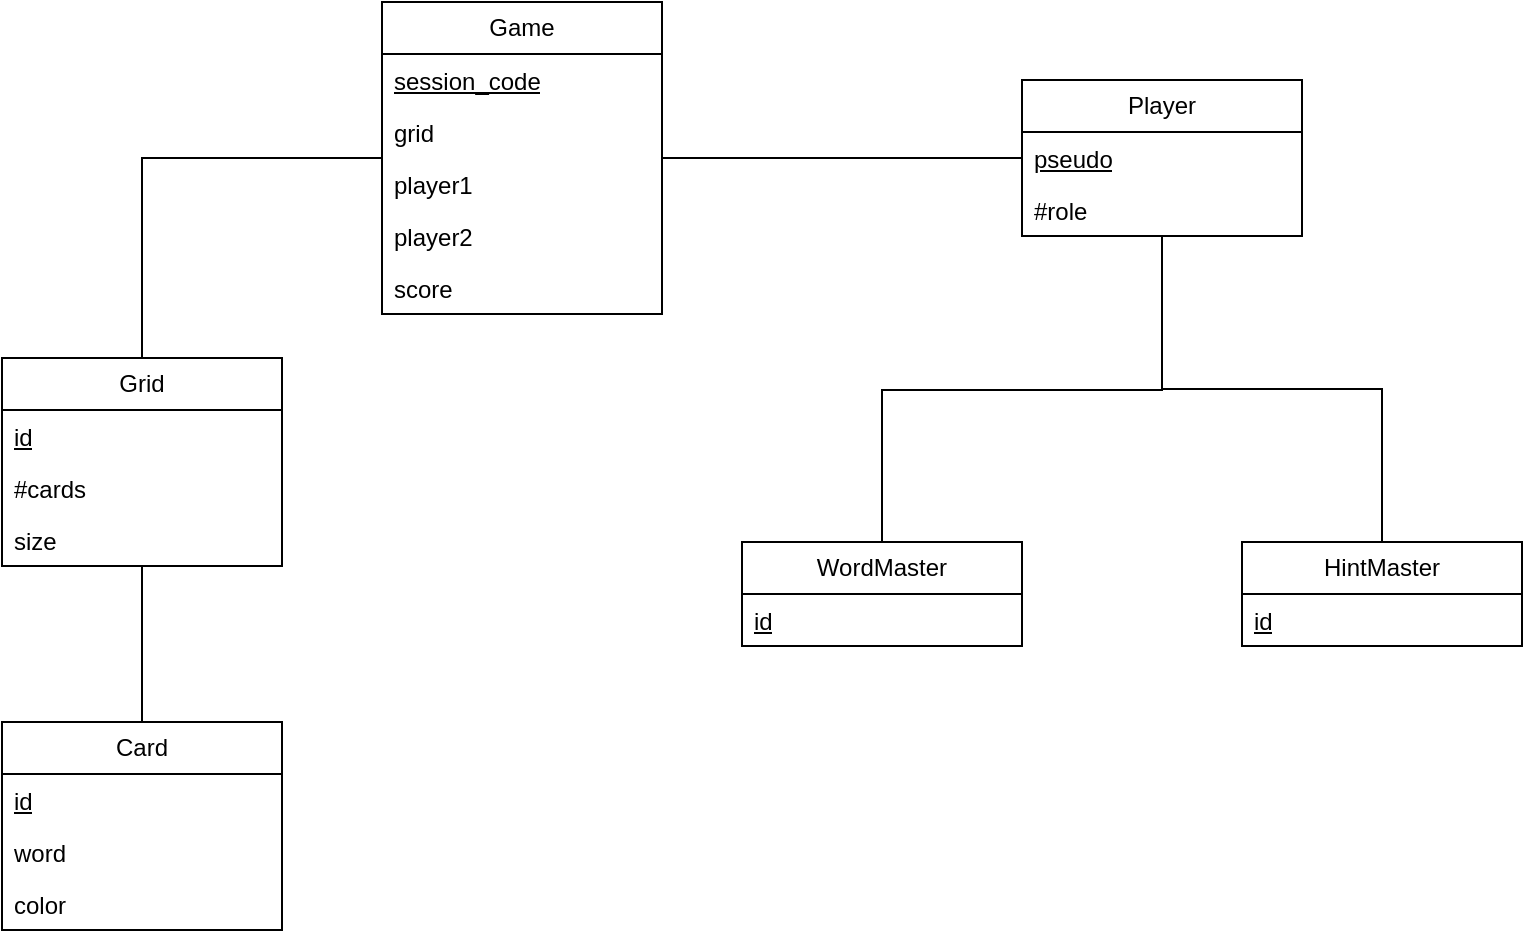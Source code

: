 <mxfile version="24.4.14" type="github">
  <diagram name="Page-1" id="bULinHIrzRMRAssg-DR1">
    <mxGraphModel dx="1050" dy="522" grid="1" gridSize="10" guides="1" tooltips="1" connect="1" arrows="1" fold="1" page="1" pageScale="1" pageWidth="1169" pageHeight="827" math="0" shadow="0">
      <root>
        <mxCell id="0" />
        <mxCell id="1" parent="0" />
        <mxCell id="41feGYyov1eM8qyhhKeD-32" style="edgeStyle=orthogonalEdgeStyle;rounded=0;orthogonalLoop=1;jettySize=auto;html=1;endArrow=none;endFill=0;" parent="1" source="41feGYyov1eM8qyhhKeD-1" target="41feGYyov1eM8qyhhKeD-20" edge="1">
          <mxGeometry relative="1" as="geometry" />
        </mxCell>
        <mxCell id="41feGYyov1eM8qyhhKeD-36" style="edgeStyle=orthogonalEdgeStyle;rounded=0;orthogonalLoop=1;jettySize=auto;html=1;endArrow=none;endFill=0;" parent="1" source="41feGYyov1eM8qyhhKeD-1" target="41feGYyov1eM8qyhhKeD-10" edge="1">
          <mxGeometry relative="1" as="geometry" />
        </mxCell>
        <mxCell id="41feGYyov1eM8qyhhKeD-1" value="Game" style="swimlane;fontStyle=0;childLayout=stackLayout;horizontal=1;startSize=26;fillColor=none;horizontalStack=0;resizeParent=1;resizeParentMax=0;resizeLast=0;collapsible=1;marginBottom=0;whiteSpace=wrap;html=1;" parent="1" vertex="1">
          <mxGeometry x="240" y="80" width="140" height="156" as="geometry" />
        </mxCell>
        <mxCell id="41feGYyov1eM8qyhhKeD-2" value="&lt;u&gt;session_code&lt;/u&gt;" style="text;strokeColor=none;fillColor=none;align=left;verticalAlign=top;spacingLeft=4;spacingRight=4;overflow=hidden;rotatable=0;points=[[0,0.5],[1,0.5]];portConstraint=eastwest;whiteSpace=wrap;html=1;" parent="41feGYyov1eM8qyhhKeD-1" vertex="1">
          <mxGeometry y="26" width="140" height="26" as="geometry" />
        </mxCell>
        <mxCell id="41feGYyov1eM8qyhhKeD-3" value="grid" style="text;strokeColor=none;fillColor=none;align=left;verticalAlign=top;spacingLeft=4;spacingRight=4;overflow=hidden;rotatable=0;points=[[0,0.5],[1,0.5]];portConstraint=eastwest;whiteSpace=wrap;html=1;" parent="41feGYyov1eM8qyhhKeD-1" vertex="1">
          <mxGeometry y="52" width="140" height="26" as="geometry" />
        </mxCell>
        <mxCell id="41feGYyov1eM8qyhhKeD-4" value="player1" style="text;strokeColor=none;fillColor=none;align=left;verticalAlign=top;spacingLeft=4;spacingRight=4;overflow=hidden;rotatable=0;points=[[0,0.5],[1,0.5]];portConstraint=eastwest;whiteSpace=wrap;html=1;" parent="41feGYyov1eM8qyhhKeD-1" vertex="1">
          <mxGeometry y="78" width="140" height="26" as="geometry" />
        </mxCell>
        <mxCell id="41feGYyov1eM8qyhhKeD-6" value="player2" style="text;strokeColor=none;fillColor=none;align=left;verticalAlign=top;spacingLeft=4;spacingRight=4;overflow=hidden;rotatable=0;points=[[0,0.5],[1,0.5]];portConstraint=eastwest;whiteSpace=wrap;html=1;" parent="41feGYyov1eM8qyhhKeD-1" vertex="1">
          <mxGeometry y="104" width="140" height="26" as="geometry" />
        </mxCell>
        <mxCell id="41feGYyov1eM8qyhhKeD-7" value="score" style="text;strokeColor=none;fillColor=none;align=left;verticalAlign=top;spacingLeft=4;spacingRight=4;overflow=hidden;rotatable=0;points=[[0,0.5],[1,0.5]];portConstraint=eastwest;whiteSpace=wrap;html=1;" parent="41feGYyov1eM8qyhhKeD-1" vertex="1">
          <mxGeometry y="130" width="140" height="26" as="geometry" />
        </mxCell>
        <mxCell id="41feGYyov1eM8qyhhKeD-37" style="edgeStyle=orthogonalEdgeStyle;rounded=0;orthogonalLoop=1;jettySize=auto;html=1;endArrow=none;endFill=0;" parent="1" source="41feGYyov1eM8qyhhKeD-10" target="41feGYyov1eM8qyhhKeD-16" edge="1">
          <mxGeometry relative="1" as="geometry">
            <Array as="points">
              <mxPoint x="630" y="274" />
              <mxPoint x="490" y="274" />
            </Array>
          </mxGeometry>
        </mxCell>
        <mxCell id="41feGYyov1eM8qyhhKeD-38" style="edgeStyle=orthogonalEdgeStyle;rounded=0;orthogonalLoop=1;jettySize=auto;html=1;endArrow=none;endFill=0;" parent="1" source="41feGYyov1eM8qyhhKeD-10" target="41feGYyov1eM8qyhhKeD-30" edge="1">
          <mxGeometry relative="1" as="geometry" />
        </mxCell>
        <mxCell id="41feGYyov1eM8qyhhKeD-10" value="Player" style="swimlane;fontStyle=0;childLayout=stackLayout;horizontal=1;startSize=26;fillColor=none;horizontalStack=0;resizeParent=1;resizeParentMax=0;resizeLast=0;collapsible=1;marginBottom=0;whiteSpace=wrap;html=1;" parent="1" vertex="1">
          <mxGeometry x="560" y="119" width="140" height="78" as="geometry" />
        </mxCell>
        <mxCell id="41feGYyov1eM8qyhhKeD-11" value="&lt;u&gt;pseudo&lt;/u&gt;" style="text;strokeColor=none;fillColor=none;align=left;verticalAlign=top;spacingLeft=4;spacingRight=4;overflow=hidden;rotatable=0;points=[[0,0.5],[1,0.5]];portConstraint=eastwest;whiteSpace=wrap;html=1;" parent="41feGYyov1eM8qyhhKeD-10" vertex="1">
          <mxGeometry y="26" width="140" height="26" as="geometry" />
        </mxCell>
        <mxCell id="41feGYyov1eM8qyhhKeD-12" value="#role" style="text;strokeColor=none;fillColor=none;align=left;verticalAlign=top;spacingLeft=4;spacingRight=4;overflow=hidden;rotatable=0;points=[[0,0.5],[1,0.5]];portConstraint=eastwest;whiteSpace=wrap;html=1;" parent="41feGYyov1eM8qyhhKeD-10" vertex="1">
          <mxGeometry y="52" width="140" height="26" as="geometry" />
        </mxCell>
        <mxCell id="41feGYyov1eM8qyhhKeD-16" value="WordMaster" style="swimlane;fontStyle=0;childLayout=stackLayout;horizontal=1;startSize=26;fillColor=none;horizontalStack=0;resizeParent=1;resizeParentMax=0;resizeLast=0;collapsible=1;marginBottom=0;whiteSpace=wrap;html=1;" parent="1" vertex="1">
          <mxGeometry x="420" y="350" width="140" height="52" as="geometry" />
        </mxCell>
        <mxCell id="41feGYyov1eM8qyhhKeD-18" value="&lt;u&gt;id&lt;/u&gt;" style="text;strokeColor=none;fillColor=none;align=left;verticalAlign=top;spacingLeft=4;spacingRight=4;overflow=hidden;rotatable=0;points=[[0,0.5],[1,0.5]];portConstraint=eastwest;whiteSpace=wrap;html=1;" parent="41feGYyov1eM8qyhhKeD-16" vertex="1">
          <mxGeometry y="26" width="140" height="26" as="geometry" />
        </mxCell>
        <mxCell id="41feGYyov1eM8qyhhKeD-39" style="edgeStyle=orthogonalEdgeStyle;rounded=0;orthogonalLoop=1;jettySize=auto;html=1;endArrow=none;endFill=0;" parent="1" source="41feGYyov1eM8qyhhKeD-20" target="41feGYyov1eM8qyhhKeD-26" edge="1">
          <mxGeometry relative="1" as="geometry" />
        </mxCell>
        <mxCell id="41feGYyov1eM8qyhhKeD-20" value="Grid" style="swimlane;fontStyle=0;childLayout=stackLayout;horizontal=1;startSize=26;fillColor=none;horizontalStack=0;resizeParent=1;resizeParentMax=0;resizeLast=0;collapsible=1;marginBottom=0;whiteSpace=wrap;html=1;" parent="1" vertex="1">
          <mxGeometry x="50" y="258" width="140" height="104" as="geometry" />
        </mxCell>
        <mxCell id="41feGYyov1eM8qyhhKeD-21" value="&lt;u&gt;id&lt;/u&gt;" style="text;strokeColor=none;fillColor=none;align=left;verticalAlign=top;spacingLeft=4;spacingRight=4;overflow=hidden;rotatable=0;points=[[0,0.5],[1,0.5]];portConstraint=eastwest;whiteSpace=wrap;html=1;" parent="41feGYyov1eM8qyhhKeD-20" vertex="1">
          <mxGeometry y="26" width="140" height="26" as="geometry" />
        </mxCell>
        <mxCell id="41feGYyov1eM8qyhhKeD-40" value="#cards" style="text;strokeColor=none;fillColor=none;align=left;verticalAlign=top;spacingLeft=4;spacingRight=4;overflow=hidden;rotatable=0;points=[[0,0.5],[1,0.5]];portConstraint=eastwest;whiteSpace=wrap;html=1;" parent="41feGYyov1eM8qyhhKeD-20" vertex="1">
          <mxGeometry y="52" width="140" height="26" as="geometry" />
        </mxCell>
        <mxCell id="41feGYyov1eM8qyhhKeD-22" value="size" style="text;strokeColor=none;fillColor=none;align=left;verticalAlign=top;spacingLeft=4;spacingRight=4;overflow=hidden;rotatable=0;points=[[0,0.5],[1,0.5]];portConstraint=eastwest;whiteSpace=wrap;html=1;" parent="41feGYyov1eM8qyhhKeD-20" vertex="1">
          <mxGeometry y="78" width="140" height="26" as="geometry" />
        </mxCell>
        <mxCell id="41feGYyov1eM8qyhhKeD-26" value="Card" style="swimlane;fontStyle=0;childLayout=stackLayout;horizontal=1;startSize=26;fillColor=none;horizontalStack=0;resizeParent=1;resizeParentMax=0;resizeLast=0;collapsible=1;marginBottom=0;whiteSpace=wrap;html=1;" parent="1" vertex="1">
          <mxGeometry x="50" y="440" width="140" height="104" as="geometry" />
        </mxCell>
        <mxCell id="41feGYyov1eM8qyhhKeD-27" value="&lt;u&gt;id&lt;/u&gt;" style="text;strokeColor=none;fillColor=none;align=left;verticalAlign=top;spacingLeft=4;spacingRight=4;overflow=hidden;rotatable=0;points=[[0,0.5],[1,0.5]];portConstraint=eastwest;whiteSpace=wrap;html=1;" parent="41feGYyov1eM8qyhhKeD-26" vertex="1">
          <mxGeometry y="26" width="140" height="26" as="geometry" />
        </mxCell>
        <mxCell id="41feGYyov1eM8qyhhKeD-28" value="word" style="text;strokeColor=none;fillColor=none;align=left;verticalAlign=top;spacingLeft=4;spacingRight=4;overflow=hidden;rotatable=0;points=[[0,0.5],[1,0.5]];portConstraint=eastwest;whiteSpace=wrap;html=1;" parent="41feGYyov1eM8qyhhKeD-26" vertex="1">
          <mxGeometry y="52" width="140" height="26" as="geometry" />
        </mxCell>
        <mxCell id="xzaFgJdzzJLVi3Fy9hRb-1" value="color" style="text;strokeColor=none;fillColor=none;align=left;verticalAlign=top;spacingLeft=4;spacingRight=4;overflow=hidden;rotatable=0;points=[[0,0.5],[1,0.5]];portConstraint=eastwest;whiteSpace=wrap;html=1;" vertex="1" parent="41feGYyov1eM8qyhhKeD-26">
          <mxGeometry y="78" width="140" height="26" as="geometry" />
        </mxCell>
        <mxCell id="41feGYyov1eM8qyhhKeD-30" value="HintMaster" style="swimlane;fontStyle=0;childLayout=stackLayout;horizontal=1;startSize=26;fillColor=none;horizontalStack=0;resizeParent=1;resizeParentMax=0;resizeLast=0;collapsible=1;marginBottom=0;whiteSpace=wrap;html=1;" parent="1" vertex="1">
          <mxGeometry x="670" y="350" width="140" height="52" as="geometry" />
        </mxCell>
        <mxCell id="41feGYyov1eM8qyhhKeD-31" value="&lt;u style=&quot;&quot;&gt;id&lt;/u&gt;" style="text;strokeColor=none;fillColor=none;align=left;verticalAlign=top;spacingLeft=4;spacingRight=4;overflow=hidden;rotatable=0;points=[[0,0.5],[1,0.5]];portConstraint=eastwest;whiteSpace=wrap;html=1;" parent="41feGYyov1eM8qyhhKeD-30" vertex="1">
          <mxGeometry y="26" width="140" height="26" as="geometry" />
        </mxCell>
      </root>
    </mxGraphModel>
  </diagram>
</mxfile>
